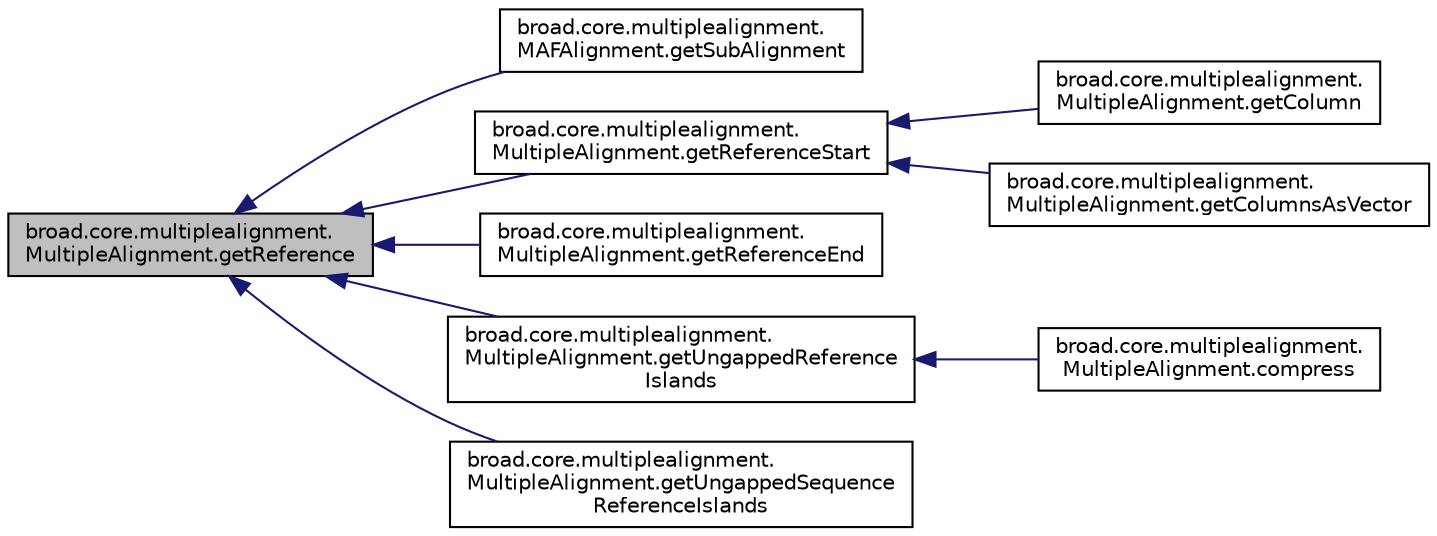 digraph "broad.core.multiplealignment.MultipleAlignment.getReference"
{
  edge [fontname="Helvetica",fontsize="10",labelfontname="Helvetica",labelfontsize="10"];
  node [fontname="Helvetica",fontsize="10",shape=record];
  rankdir="LR";
  Node1 [label="broad.core.multiplealignment.\lMultipleAlignment.getReference",height=0.2,width=0.4,color="black", fillcolor="grey75", style="filled" fontcolor="black"];
  Node1 -> Node2 [dir="back",color="midnightblue",fontsize="10",style="solid",fontname="Helvetica"];
  Node2 [label="broad.core.multiplealignment.\lMAFAlignment.getSubAlignment",height=0.2,width=0.4,color="black", fillcolor="white", style="filled",URL="$classbroad_1_1core_1_1multiplealignment_1_1_m_a_f_alignment.html#a4bec03246b949c3d8a49cedfa062eaf0"];
  Node1 -> Node3 [dir="back",color="midnightblue",fontsize="10",style="solid",fontname="Helvetica"];
  Node3 [label="broad.core.multiplealignment.\lMultipleAlignment.getReferenceStart",height=0.2,width=0.4,color="black", fillcolor="white", style="filled",URL="$classbroad_1_1core_1_1multiplealignment_1_1_multiple_alignment.html#aaff6f54d392c84a823118338da1aca1c"];
  Node3 -> Node4 [dir="back",color="midnightblue",fontsize="10",style="solid",fontname="Helvetica"];
  Node4 [label="broad.core.multiplealignment.\lMultipleAlignment.getColumn",height=0.2,width=0.4,color="black", fillcolor="white", style="filled",URL="$classbroad_1_1core_1_1multiplealignment_1_1_multiple_alignment.html#ac6a2d951ce87a39003ad2190b35620d3"];
  Node3 -> Node5 [dir="back",color="midnightblue",fontsize="10",style="solid",fontname="Helvetica"];
  Node5 [label="broad.core.multiplealignment.\lMultipleAlignment.getColumnsAsVector",height=0.2,width=0.4,color="black", fillcolor="white", style="filled",URL="$classbroad_1_1core_1_1multiplealignment_1_1_multiple_alignment.html#a4fc36e3151292c38c16f65e792725894"];
  Node1 -> Node6 [dir="back",color="midnightblue",fontsize="10",style="solid",fontname="Helvetica"];
  Node6 [label="broad.core.multiplealignment.\lMultipleAlignment.getReferenceEnd",height=0.2,width=0.4,color="black", fillcolor="white", style="filled",URL="$classbroad_1_1core_1_1multiplealignment_1_1_multiple_alignment.html#aadca4a586e660bfae64331b2f4448c30"];
  Node1 -> Node7 [dir="back",color="midnightblue",fontsize="10",style="solid",fontname="Helvetica"];
  Node7 [label="broad.core.multiplealignment.\lMultipleAlignment.getUngappedReference\lIslands",height=0.2,width=0.4,color="black", fillcolor="white", style="filled",URL="$classbroad_1_1core_1_1multiplealignment_1_1_multiple_alignment.html#a565a11481850134152042482fb856421"];
  Node7 -> Node8 [dir="back",color="midnightblue",fontsize="10",style="solid",fontname="Helvetica"];
  Node8 [label="broad.core.multiplealignment.\lMultipleAlignment.compress",height=0.2,width=0.4,color="black", fillcolor="white", style="filled",URL="$classbroad_1_1core_1_1multiplealignment_1_1_multiple_alignment.html#ad475a9fa42f4aaa5fc128fd3688f9c38"];
  Node1 -> Node9 [dir="back",color="midnightblue",fontsize="10",style="solid",fontname="Helvetica"];
  Node9 [label="broad.core.multiplealignment.\lMultipleAlignment.getUngappedSequence\lReferenceIslands",height=0.2,width=0.4,color="black", fillcolor="white", style="filled",URL="$classbroad_1_1core_1_1multiplealignment_1_1_multiple_alignment.html#aee4c7a91d6db5c3983b862dad485adb5"];
}

